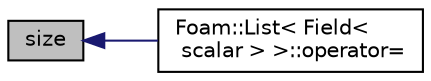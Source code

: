 digraph "size"
{
  bgcolor="transparent";
  edge [fontname="Helvetica",fontsize="10",labelfontname="Helvetica",labelfontsize="10"];
  node [fontname="Helvetica",fontsize="10",shape=record];
  rankdir="LR";
  Node5 [label="size",height=0.2,width=0.4,color="black", fillcolor="grey75", style="filled", fontcolor="black"];
  Node5 -> Node6 [dir="back",color="midnightblue",fontsize="10",style="solid",fontname="Helvetica"];
  Node6 [label="Foam::List\< Field\<\l scalar \> \>::operator=",height=0.2,width=0.4,color="black",URL="$a26833.html#a16c16ab454a2e9f35b91dcb87b7e516e",tooltip="Assignment to BiIndirectList operator. Takes linear time. "];
}
